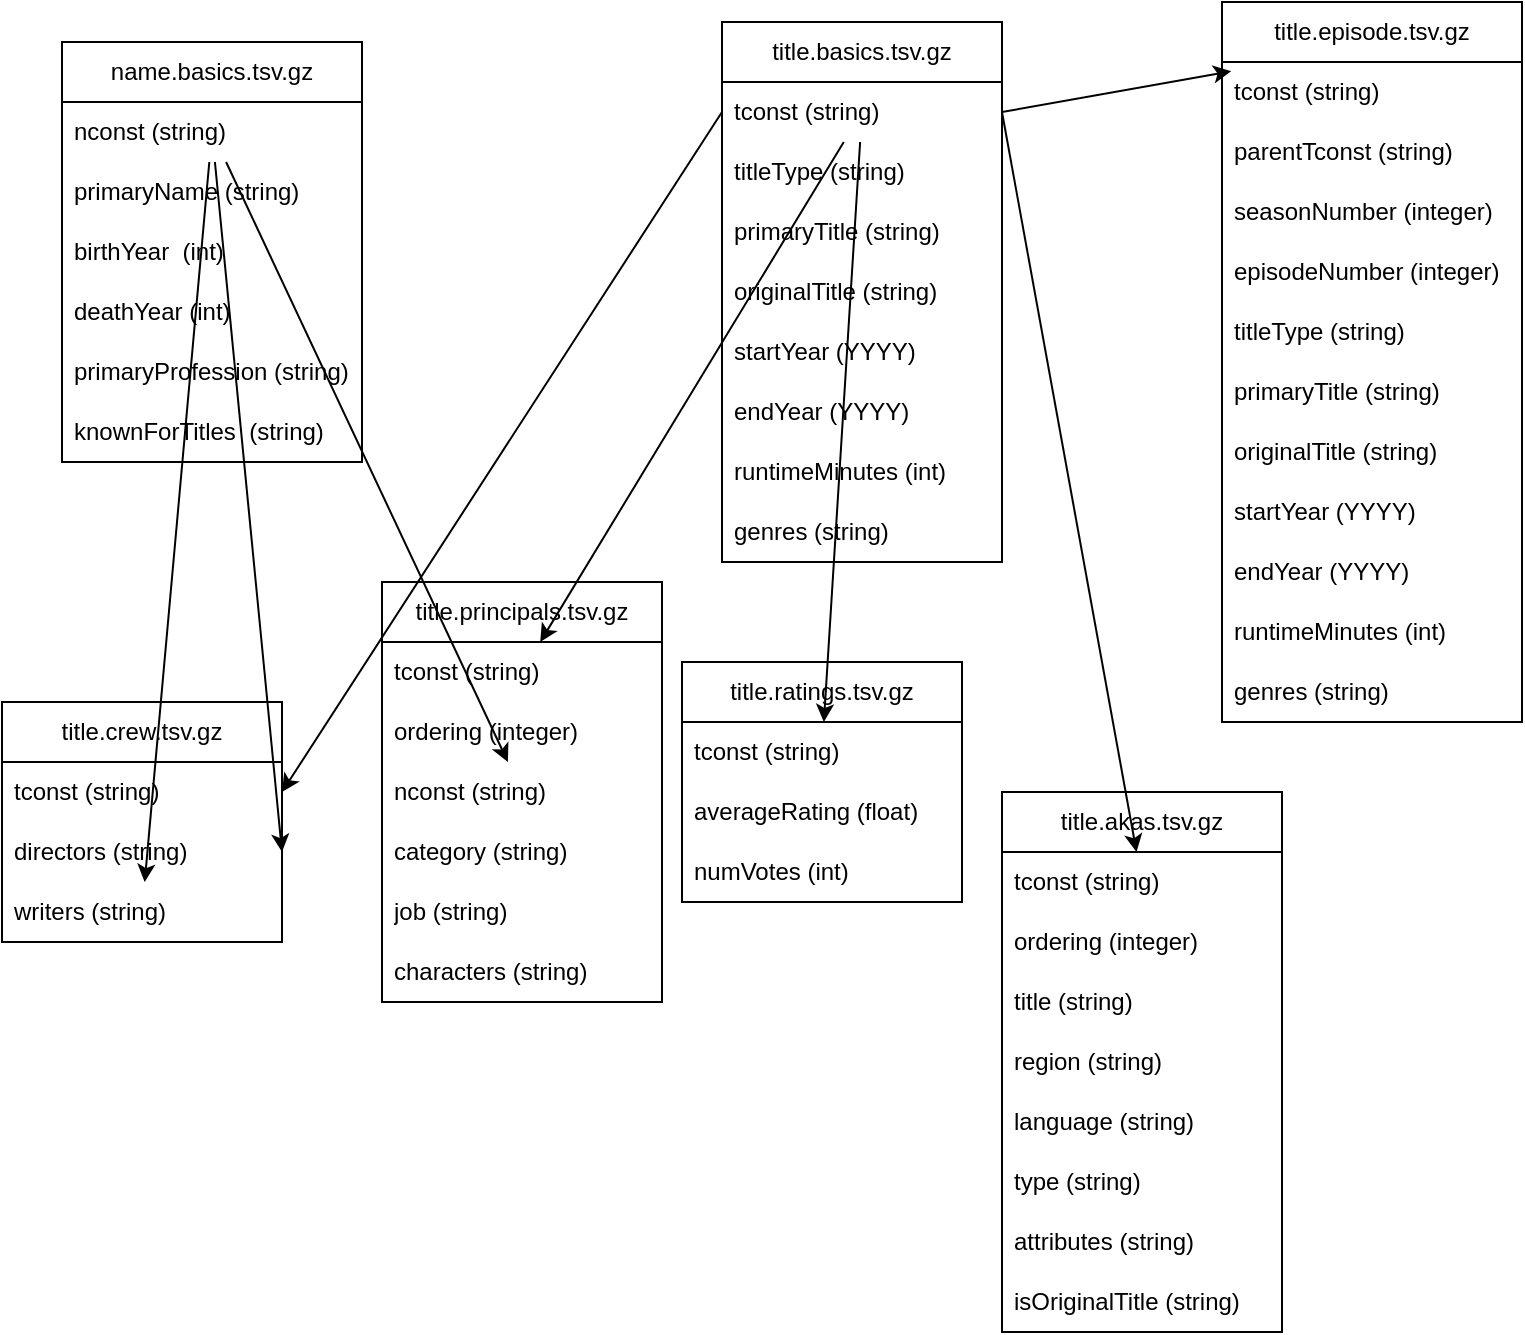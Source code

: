 <mxfile version="28.0.7">
  <diagram name="Page-1" id="OuYWvpEoUFjSzmhi2JmN">
    <mxGraphModel dx="1300" dy="516" grid="1" gridSize="10" guides="1" tooltips="1" connect="1" arrows="1" fold="1" page="1" pageScale="1" pageWidth="850" pageHeight="1100" math="0" shadow="0">
      <root>
        <mxCell id="0" />
        <mxCell id="1" parent="0" />
        <mxCell id="WOklLO6vOxacu2gsXYm6-46" value="title.akas.tsv.gz" style="swimlane;fontStyle=0;childLayout=stackLayout;horizontal=1;startSize=30;horizontalStack=0;resizeParent=1;resizeParentMax=0;resizeLast=0;collapsible=1;marginBottom=0;whiteSpace=wrap;html=1;" vertex="1" parent="1">
          <mxGeometry x="530" y="415" width="140" height="270" as="geometry" />
        </mxCell>
        <mxCell id="WOklLO6vOxacu2gsXYm6-47" value="tconst (string)" style="text;strokeColor=none;fillColor=none;align=left;verticalAlign=middle;spacingLeft=4;spacingRight=4;overflow=hidden;points=[[0,0.5],[1,0.5]];portConstraint=eastwest;rotatable=0;whiteSpace=wrap;html=1;" vertex="1" parent="WOklLO6vOxacu2gsXYm6-46">
          <mxGeometry y="30" width="140" height="30" as="geometry" />
        </mxCell>
        <mxCell id="WOklLO6vOxacu2gsXYm6-48" value="ordering (integer)&amp;nbsp;" style="text;strokeColor=none;fillColor=none;align=left;verticalAlign=middle;spacingLeft=4;spacingRight=4;overflow=hidden;points=[[0,0.5],[1,0.5]];portConstraint=eastwest;rotatable=0;whiteSpace=wrap;html=1;" vertex="1" parent="WOklLO6vOxacu2gsXYm6-46">
          <mxGeometry y="60" width="140" height="30" as="geometry" />
        </mxCell>
        <mxCell id="WOklLO6vOxacu2gsXYm6-49" value="title (string)" style="text;strokeColor=none;fillColor=none;align=left;verticalAlign=middle;spacingLeft=4;spacingRight=4;overflow=hidden;points=[[0,0.5],[1,0.5]];portConstraint=eastwest;rotatable=0;whiteSpace=wrap;html=1;" vertex="1" parent="WOklLO6vOxacu2gsXYm6-46">
          <mxGeometry y="90" width="140" height="30" as="geometry" />
        </mxCell>
        <mxCell id="WOklLO6vOxacu2gsXYm6-50" value="region (string)" style="text;strokeColor=none;fillColor=none;align=left;verticalAlign=middle;spacingLeft=4;spacingRight=4;overflow=hidden;points=[[0,0.5],[1,0.5]];portConstraint=eastwest;rotatable=0;whiteSpace=wrap;html=1;" vertex="1" parent="WOklLO6vOxacu2gsXYm6-46">
          <mxGeometry y="120" width="140" height="30" as="geometry" />
        </mxCell>
        <mxCell id="WOklLO6vOxacu2gsXYm6-51" value="language (string)" style="text;strokeColor=none;fillColor=none;align=left;verticalAlign=middle;spacingLeft=4;spacingRight=4;overflow=hidden;points=[[0,0.5],[1,0.5]];portConstraint=eastwest;rotatable=0;whiteSpace=wrap;html=1;" vertex="1" parent="WOklLO6vOxacu2gsXYm6-46">
          <mxGeometry y="150" width="140" height="30" as="geometry" />
        </mxCell>
        <mxCell id="WOklLO6vOxacu2gsXYm6-52" value="type (string)" style="text;strokeColor=none;fillColor=none;align=left;verticalAlign=middle;spacingLeft=4;spacingRight=4;overflow=hidden;points=[[0,0.5],[1,0.5]];portConstraint=eastwest;rotatable=0;whiteSpace=wrap;html=1;" vertex="1" parent="WOklLO6vOxacu2gsXYm6-46">
          <mxGeometry y="180" width="140" height="30" as="geometry" />
        </mxCell>
        <mxCell id="WOklLO6vOxacu2gsXYm6-72" value="attributes (string)" style="text;strokeColor=none;fillColor=none;align=left;verticalAlign=middle;spacingLeft=4;spacingRight=4;overflow=hidden;points=[[0,0.5],[1,0.5]];portConstraint=eastwest;rotatable=0;whiteSpace=wrap;html=1;" vertex="1" parent="WOklLO6vOxacu2gsXYm6-46">
          <mxGeometry y="210" width="140" height="30" as="geometry" />
        </mxCell>
        <mxCell id="WOklLO6vOxacu2gsXYm6-53" value="isOriginalTitle (string)" style="text;strokeColor=none;fillColor=none;align=left;verticalAlign=middle;spacingLeft=4;spacingRight=4;overflow=hidden;points=[[0,0.5],[1,0.5]];portConstraint=eastwest;rotatable=0;whiteSpace=wrap;html=1;" vertex="1" parent="WOklLO6vOxacu2gsXYm6-46">
          <mxGeometry y="240" width="140" height="30" as="geometry" />
        </mxCell>
        <mxCell id="WOklLO6vOxacu2gsXYm6-82" value="title.basics.tsv.gz" style="swimlane;fontStyle=0;childLayout=stackLayout;horizontal=1;startSize=30;horizontalStack=0;resizeParent=1;resizeParentMax=0;resizeLast=0;collapsible=1;marginBottom=0;whiteSpace=wrap;html=1;" vertex="1" parent="1">
          <mxGeometry x="390" y="30" width="140" height="270" as="geometry" />
        </mxCell>
        <mxCell id="WOklLO6vOxacu2gsXYm6-83" value="tconst (string)" style="text;strokeColor=none;fillColor=none;align=left;verticalAlign=middle;spacingLeft=4;spacingRight=4;overflow=hidden;points=[[0,0.5],[1,0.5]];portConstraint=eastwest;rotatable=0;whiteSpace=wrap;html=1;" vertex="1" parent="WOklLO6vOxacu2gsXYm6-82">
          <mxGeometry y="30" width="140" height="30" as="geometry" />
        </mxCell>
        <mxCell id="WOklLO6vOxacu2gsXYm6-84" value="titleType (string)" style="text;strokeColor=none;fillColor=none;align=left;verticalAlign=middle;spacingLeft=4;spacingRight=4;overflow=hidden;points=[[0,0.5],[1,0.5]];portConstraint=eastwest;rotatable=0;whiteSpace=wrap;html=1;" vertex="1" parent="WOklLO6vOxacu2gsXYm6-82">
          <mxGeometry y="60" width="140" height="30" as="geometry" />
        </mxCell>
        <mxCell id="WOklLO6vOxacu2gsXYm6-85" value="primaryTitle (string)" style="text;strokeColor=none;fillColor=none;align=left;verticalAlign=middle;spacingLeft=4;spacingRight=4;overflow=hidden;points=[[0,0.5],[1,0.5]];portConstraint=eastwest;rotatable=0;whiteSpace=wrap;html=1;" vertex="1" parent="WOklLO6vOxacu2gsXYm6-82">
          <mxGeometry y="90" width="140" height="30" as="geometry" />
        </mxCell>
        <mxCell id="WOklLO6vOxacu2gsXYm6-86" value="originalTitle (string)" style="text;strokeColor=none;fillColor=none;align=left;verticalAlign=middle;spacingLeft=4;spacingRight=4;overflow=hidden;points=[[0,0.5],[1,0.5]];portConstraint=eastwest;rotatable=0;whiteSpace=wrap;html=1;" vertex="1" parent="WOklLO6vOxacu2gsXYm6-82">
          <mxGeometry y="120" width="140" height="30" as="geometry" />
        </mxCell>
        <mxCell id="WOklLO6vOxacu2gsXYm6-87" value="startYear (YYYY)" style="text;strokeColor=none;fillColor=none;align=left;verticalAlign=middle;spacingLeft=4;spacingRight=4;overflow=hidden;points=[[0,0.5],[1,0.5]];portConstraint=eastwest;rotatable=0;whiteSpace=wrap;html=1;" vertex="1" parent="WOklLO6vOxacu2gsXYm6-82">
          <mxGeometry y="150" width="140" height="30" as="geometry" />
        </mxCell>
        <mxCell id="WOklLO6vOxacu2gsXYm6-88" value="endYear (YYYY)" style="text;strokeColor=none;fillColor=none;align=left;verticalAlign=middle;spacingLeft=4;spacingRight=4;overflow=hidden;points=[[0,0.5],[1,0.5]];portConstraint=eastwest;rotatable=0;whiteSpace=wrap;html=1;" vertex="1" parent="WOklLO6vOxacu2gsXYm6-82">
          <mxGeometry y="180" width="140" height="30" as="geometry" />
        </mxCell>
        <mxCell id="WOklLO6vOxacu2gsXYm6-89" value="runtimeMinutes (int)" style="text;strokeColor=none;fillColor=none;align=left;verticalAlign=middle;spacingLeft=4;spacingRight=4;overflow=hidden;points=[[0,0.5],[1,0.5]];portConstraint=eastwest;rotatable=0;whiteSpace=wrap;html=1;" vertex="1" parent="WOklLO6vOxacu2gsXYm6-82">
          <mxGeometry y="210" width="140" height="30" as="geometry" />
        </mxCell>
        <mxCell id="WOklLO6vOxacu2gsXYm6-90" value="genres (string)" style="text;strokeColor=none;fillColor=none;align=left;verticalAlign=middle;spacingLeft=4;spacingRight=4;overflow=hidden;points=[[0,0.5],[1,0.5]];portConstraint=eastwest;rotatable=0;whiteSpace=wrap;html=1;" vertex="1" parent="WOklLO6vOxacu2gsXYm6-82">
          <mxGeometry y="240" width="140" height="30" as="geometry" />
        </mxCell>
        <mxCell id="WOklLO6vOxacu2gsXYm6-91" value="title.crew.tsv.gz" style="swimlane;fontStyle=0;childLayout=stackLayout;horizontal=1;startSize=30;horizontalStack=0;resizeParent=1;resizeParentMax=0;resizeLast=0;collapsible=1;marginBottom=0;whiteSpace=wrap;html=1;" vertex="1" parent="1">
          <mxGeometry x="30" y="370" width="140" height="120" as="geometry" />
        </mxCell>
        <mxCell id="WOklLO6vOxacu2gsXYm6-92" value="tconst (string)" style="text;strokeColor=none;fillColor=none;align=left;verticalAlign=middle;spacingLeft=4;spacingRight=4;overflow=hidden;points=[[0,0.5],[1,0.5]];portConstraint=eastwest;rotatable=0;whiteSpace=wrap;html=1;" vertex="1" parent="WOklLO6vOxacu2gsXYm6-91">
          <mxGeometry y="30" width="140" height="30" as="geometry" />
        </mxCell>
        <mxCell id="WOklLO6vOxacu2gsXYm6-93" value="directors (string)" style="text;strokeColor=none;fillColor=none;align=left;verticalAlign=middle;spacingLeft=4;spacingRight=4;overflow=hidden;points=[[0,0.5],[1,0.5]];portConstraint=eastwest;rotatable=0;whiteSpace=wrap;html=1;" vertex="1" parent="WOklLO6vOxacu2gsXYm6-91">
          <mxGeometry y="60" width="140" height="30" as="geometry" />
        </mxCell>
        <mxCell id="WOklLO6vOxacu2gsXYm6-94" value="writers (string)" style="text;strokeColor=none;fillColor=none;align=left;verticalAlign=middle;spacingLeft=4;spacingRight=4;overflow=hidden;points=[[0,0.5],[1,0.5]];portConstraint=eastwest;rotatable=0;whiteSpace=wrap;html=1;" vertex="1" parent="WOklLO6vOxacu2gsXYm6-91">
          <mxGeometry y="90" width="140" height="30" as="geometry" />
        </mxCell>
        <mxCell id="WOklLO6vOxacu2gsXYm6-119" value="title.episode.tsv.gz" style="swimlane;fontStyle=0;childLayout=stackLayout;horizontal=1;startSize=30;horizontalStack=0;resizeParent=1;resizeParentMax=0;resizeLast=0;collapsible=1;marginBottom=0;whiteSpace=wrap;html=1;" vertex="1" parent="1">
          <mxGeometry x="640" y="20" width="150" height="360" as="geometry" />
        </mxCell>
        <mxCell id="WOklLO6vOxacu2gsXYm6-120" value="tconst (string)" style="text;strokeColor=none;fillColor=none;align=left;verticalAlign=middle;spacingLeft=4;spacingRight=4;overflow=hidden;points=[[0,0.5],[1,0.5]];portConstraint=eastwest;rotatable=0;whiteSpace=wrap;html=1;" vertex="1" parent="WOklLO6vOxacu2gsXYm6-119">
          <mxGeometry y="30" width="150" height="30" as="geometry" />
        </mxCell>
        <mxCell id="WOklLO6vOxacu2gsXYm6-101" value="parentTconst (string)" style="text;strokeColor=none;fillColor=none;align=left;verticalAlign=middle;spacingLeft=4;spacingRight=4;overflow=hidden;points=[[0,0.5],[1,0.5]];portConstraint=eastwest;rotatable=0;whiteSpace=wrap;html=1;" vertex="1" parent="WOklLO6vOxacu2gsXYm6-119">
          <mxGeometry y="60" width="150" height="30" as="geometry" />
        </mxCell>
        <mxCell id="WOklLO6vOxacu2gsXYm6-103" value="seasonNumber (integer)&amp;nbsp;" style="text;strokeColor=none;fillColor=none;align=left;verticalAlign=middle;spacingLeft=4;spacingRight=4;overflow=hidden;points=[[0,0.5],[1,0.5]];portConstraint=eastwest;rotatable=0;whiteSpace=wrap;html=1;" vertex="1" parent="WOklLO6vOxacu2gsXYm6-119">
          <mxGeometry y="90" width="150" height="30" as="geometry" />
        </mxCell>
        <mxCell id="WOklLO6vOxacu2gsXYm6-129" value="episodeNumber (integer)&amp;nbsp;" style="text;strokeColor=none;fillColor=none;align=left;verticalAlign=middle;spacingLeft=4;spacingRight=4;overflow=hidden;points=[[0,0.5],[1,0.5]];portConstraint=eastwest;rotatable=0;whiteSpace=wrap;html=1;" vertex="1" parent="WOklLO6vOxacu2gsXYm6-119">
          <mxGeometry y="120" width="150" height="30" as="geometry" />
        </mxCell>
        <mxCell id="WOklLO6vOxacu2gsXYm6-121" value="titleType (string)" style="text;strokeColor=none;fillColor=none;align=left;verticalAlign=middle;spacingLeft=4;spacingRight=4;overflow=hidden;points=[[0,0.5],[1,0.5]];portConstraint=eastwest;rotatable=0;whiteSpace=wrap;html=1;" vertex="1" parent="WOklLO6vOxacu2gsXYm6-119">
          <mxGeometry y="150" width="150" height="30" as="geometry" />
        </mxCell>
        <mxCell id="WOklLO6vOxacu2gsXYm6-122" value="primaryTitle (string)" style="text;strokeColor=none;fillColor=none;align=left;verticalAlign=middle;spacingLeft=4;spacingRight=4;overflow=hidden;points=[[0,0.5],[1,0.5]];portConstraint=eastwest;rotatable=0;whiteSpace=wrap;html=1;" vertex="1" parent="WOklLO6vOxacu2gsXYm6-119">
          <mxGeometry y="180" width="150" height="30" as="geometry" />
        </mxCell>
        <mxCell id="WOklLO6vOxacu2gsXYm6-123" value="originalTitle (string)" style="text;strokeColor=none;fillColor=none;align=left;verticalAlign=middle;spacingLeft=4;spacingRight=4;overflow=hidden;points=[[0,0.5],[1,0.5]];portConstraint=eastwest;rotatable=0;whiteSpace=wrap;html=1;" vertex="1" parent="WOklLO6vOxacu2gsXYm6-119">
          <mxGeometry y="210" width="150" height="30" as="geometry" />
        </mxCell>
        <mxCell id="WOklLO6vOxacu2gsXYm6-124" value="startYear (YYYY)" style="text;strokeColor=none;fillColor=none;align=left;verticalAlign=middle;spacingLeft=4;spacingRight=4;overflow=hidden;points=[[0,0.5],[1,0.5]];portConstraint=eastwest;rotatable=0;whiteSpace=wrap;html=1;" vertex="1" parent="WOklLO6vOxacu2gsXYm6-119">
          <mxGeometry y="240" width="150" height="30" as="geometry" />
        </mxCell>
        <mxCell id="WOklLO6vOxacu2gsXYm6-125" value="endYear (YYYY)" style="text;strokeColor=none;fillColor=none;align=left;verticalAlign=middle;spacingLeft=4;spacingRight=4;overflow=hidden;points=[[0,0.5],[1,0.5]];portConstraint=eastwest;rotatable=0;whiteSpace=wrap;html=1;" vertex="1" parent="WOklLO6vOxacu2gsXYm6-119">
          <mxGeometry y="270" width="150" height="30" as="geometry" />
        </mxCell>
        <mxCell id="WOklLO6vOxacu2gsXYm6-126" value="runtimeMinutes (int)" style="text;strokeColor=none;fillColor=none;align=left;verticalAlign=middle;spacingLeft=4;spacingRight=4;overflow=hidden;points=[[0,0.5],[1,0.5]];portConstraint=eastwest;rotatable=0;whiteSpace=wrap;html=1;" vertex="1" parent="WOklLO6vOxacu2gsXYm6-119">
          <mxGeometry y="300" width="150" height="30" as="geometry" />
        </mxCell>
        <mxCell id="WOklLO6vOxacu2gsXYm6-127" value="genres (string)" style="text;strokeColor=none;fillColor=none;align=left;verticalAlign=middle;spacingLeft=4;spacingRight=4;overflow=hidden;points=[[0,0.5],[1,0.5]];portConstraint=eastwest;rotatable=0;whiteSpace=wrap;html=1;" vertex="1" parent="WOklLO6vOxacu2gsXYm6-119">
          <mxGeometry y="330" width="150" height="30" as="geometry" />
        </mxCell>
        <mxCell id="WOklLO6vOxacu2gsXYm6-131" value="title.principals.tsv.gz" style="swimlane;fontStyle=0;childLayout=stackLayout;horizontal=1;startSize=30;horizontalStack=0;resizeParent=1;resizeParentMax=0;resizeLast=0;collapsible=1;marginBottom=0;whiteSpace=wrap;html=1;" vertex="1" parent="1">
          <mxGeometry x="220" y="310" width="140" height="210" as="geometry" />
        </mxCell>
        <mxCell id="WOklLO6vOxacu2gsXYm6-132" value="tconst (string)" style="text;strokeColor=none;fillColor=none;align=left;verticalAlign=middle;spacingLeft=4;spacingRight=4;overflow=hidden;points=[[0,0.5],[1,0.5]];portConstraint=eastwest;rotatable=0;whiteSpace=wrap;html=1;" vertex="1" parent="WOklLO6vOxacu2gsXYm6-131">
          <mxGeometry y="30" width="140" height="30" as="geometry" />
        </mxCell>
        <mxCell id="WOklLO6vOxacu2gsXYm6-133" value="ordering (integer)" style="text;strokeColor=none;fillColor=none;align=left;verticalAlign=middle;spacingLeft=4;spacingRight=4;overflow=hidden;points=[[0,0.5],[1,0.5]];portConstraint=eastwest;rotatable=0;whiteSpace=wrap;html=1;" vertex="1" parent="WOklLO6vOxacu2gsXYm6-131">
          <mxGeometry y="60" width="140" height="30" as="geometry" />
        </mxCell>
        <mxCell id="WOklLO6vOxacu2gsXYm6-134" value="nconst (string)" style="text;strokeColor=none;fillColor=none;align=left;verticalAlign=middle;spacingLeft=4;spacingRight=4;overflow=hidden;points=[[0,0.5],[1,0.5]];portConstraint=eastwest;rotatable=0;whiteSpace=wrap;html=1;" vertex="1" parent="WOklLO6vOxacu2gsXYm6-131">
          <mxGeometry y="90" width="140" height="30" as="geometry" />
        </mxCell>
        <mxCell id="WOklLO6vOxacu2gsXYm6-135" value="category (string)" style="text;strokeColor=none;fillColor=none;align=left;verticalAlign=middle;spacingLeft=4;spacingRight=4;overflow=hidden;points=[[0,0.5],[1,0.5]];portConstraint=eastwest;rotatable=0;whiteSpace=wrap;html=1;" vertex="1" parent="WOklLO6vOxacu2gsXYm6-131">
          <mxGeometry y="120" width="140" height="30" as="geometry" />
        </mxCell>
        <mxCell id="WOklLO6vOxacu2gsXYm6-136" value="job (string)" style="text;strokeColor=none;fillColor=none;align=left;verticalAlign=middle;spacingLeft=4;spacingRight=4;overflow=hidden;points=[[0,0.5],[1,0.5]];portConstraint=eastwest;rotatable=0;whiteSpace=wrap;html=1;" vertex="1" parent="WOklLO6vOxacu2gsXYm6-131">
          <mxGeometry y="150" width="140" height="30" as="geometry" />
        </mxCell>
        <mxCell id="WOklLO6vOxacu2gsXYm6-137" value="characters (string)" style="text;strokeColor=none;fillColor=none;align=left;verticalAlign=middle;spacingLeft=4;spacingRight=4;overflow=hidden;points=[[0,0.5],[1,0.5]];portConstraint=eastwest;rotatable=0;whiteSpace=wrap;html=1;" vertex="1" parent="WOklLO6vOxacu2gsXYm6-131">
          <mxGeometry y="180" width="140" height="30" as="geometry" />
        </mxCell>
        <mxCell id="WOklLO6vOxacu2gsXYm6-140" value="title.ratings.tsv.gz" style="swimlane;fontStyle=0;childLayout=stackLayout;horizontal=1;startSize=30;horizontalStack=0;resizeParent=1;resizeParentMax=0;resizeLast=0;collapsible=1;marginBottom=0;whiteSpace=wrap;html=1;" vertex="1" parent="1">
          <mxGeometry x="370" y="350" width="140" height="120" as="geometry" />
        </mxCell>
        <mxCell id="WOklLO6vOxacu2gsXYm6-141" value="tconst (string)" style="text;strokeColor=none;fillColor=none;align=left;verticalAlign=middle;spacingLeft=4;spacingRight=4;overflow=hidden;points=[[0,0.5],[1,0.5]];portConstraint=eastwest;rotatable=0;whiteSpace=wrap;html=1;" vertex="1" parent="WOklLO6vOxacu2gsXYm6-140">
          <mxGeometry y="30" width="140" height="30" as="geometry" />
        </mxCell>
        <mxCell id="WOklLO6vOxacu2gsXYm6-142" value="averageRating (float)" style="text;strokeColor=none;fillColor=none;align=left;verticalAlign=middle;spacingLeft=4;spacingRight=4;overflow=hidden;points=[[0,0.5],[1,0.5]];portConstraint=eastwest;rotatable=0;whiteSpace=wrap;html=1;" vertex="1" parent="WOklLO6vOxacu2gsXYm6-140">
          <mxGeometry y="60" width="140" height="30" as="geometry" />
        </mxCell>
        <mxCell id="WOklLO6vOxacu2gsXYm6-143" value="numVotes (int)" style="text;strokeColor=none;fillColor=none;align=left;verticalAlign=middle;spacingLeft=4;spacingRight=4;overflow=hidden;points=[[0,0.5],[1,0.5]];portConstraint=eastwest;rotatable=0;whiteSpace=wrap;html=1;" vertex="1" parent="WOklLO6vOxacu2gsXYm6-140">
          <mxGeometry y="90" width="140" height="30" as="geometry" />
        </mxCell>
        <mxCell id="WOklLO6vOxacu2gsXYm6-147" value="name.basics.tsv.gz" style="swimlane;fontStyle=0;childLayout=stackLayout;horizontal=1;startSize=30;horizontalStack=0;resizeParent=1;resizeParentMax=0;resizeLast=0;collapsible=1;marginBottom=0;whiteSpace=wrap;html=1;" vertex="1" parent="1">
          <mxGeometry x="60" y="40" width="150" height="210" as="geometry" />
        </mxCell>
        <mxCell id="WOklLO6vOxacu2gsXYm6-148" value="nconst (string)" style="text;strokeColor=none;fillColor=none;align=left;verticalAlign=middle;spacingLeft=4;spacingRight=4;overflow=hidden;points=[[0,0.5],[1,0.5]];portConstraint=eastwest;rotatable=0;whiteSpace=wrap;html=1;" vertex="1" parent="WOklLO6vOxacu2gsXYm6-147">
          <mxGeometry y="30" width="150" height="30" as="geometry" />
        </mxCell>
        <mxCell id="WOklLO6vOxacu2gsXYm6-149" value="primaryName (string)" style="text;strokeColor=none;fillColor=none;align=left;verticalAlign=middle;spacingLeft=4;spacingRight=4;overflow=hidden;points=[[0,0.5],[1,0.5]];portConstraint=eastwest;rotatable=0;whiteSpace=wrap;html=1;" vertex="1" parent="WOklLO6vOxacu2gsXYm6-147">
          <mxGeometry y="60" width="150" height="30" as="geometry" />
        </mxCell>
        <mxCell id="WOklLO6vOxacu2gsXYm6-150" value="birthYear&amp;nbsp; (int)" style="text;strokeColor=none;fillColor=none;align=left;verticalAlign=middle;spacingLeft=4;spacingRight=4;overflow=hidden;points=[[0,0.5],[1,0.5]];portConstraint=eastwest;rotatable=0;whiteSpace=wrap;html=1;" vertex="1" parent="WOklLO6vOxacu2gsXYm6-147">
          <mxGeometry y="90" width="150" height="30" as="geometry" />
        </mxCell>
        <mxCell id="WOklLO6vOxacu2gsXYm6-151" value="deathYear (int)" style="text;strokeColor=none;fillColor=none;align=left;verticalAlign=middle;spacingLeft=4;spacingRight=4;overflow=hidden;points=[[0,0.5],[1,0.5]];portConstraint=eastwest;rotatable=0;whiteSpace=wrap;html=1;" vertex="1" parent="WOklLO6vOxacu2gsXYm6-147">
          <mxGeometry y="120" width="150" height="30" as="geometry" />
        </mxCell>
        <mxCell id="WOklLO6vOxacu2gsXYm6-152" value="primaryProfession (string)" style="text;strokeColor=none;fillColor=none;align=left;verticalAlign=middle;spacingLeft=4;spacingRight=4;overflow=hidden;points=[[0,0.5],[1,0.5]];portConstraint=eastwest;rotatable=0;whiteSpace=wrap;html=1;" vertex="1" parent="WOklLO6vOxacu2gsXYm6-147">
          <mxGeometry y="150" width="150" height="30" as="geometry" />
        </mxCell>
        <mxCell id="WOklLO6vOxacu2gsXYm6-153" value="knownForTitles&amp;nbsp; (string)" style="text;strokeColor=none;fillColor=none;align=left;verticalAlign=middle;spacingLeft=4;spacingRight=4;overflow=hidden;points=[[0,0.5],[1,0.5]];portConstraint=eastwest;rotatable=0;whiteSpace=wrap;html=1;" vertex="1" parent="WOklLO6vOxacu2gsXYm6-147">
          <mxGeometry y="180" width="150" height="30" as="geometry" />
        </mxCell>
        <mxCell id="WOklLO6vOxacu2gsXYm6-161" value="" style="endArrow=classic;html=1;rounded=0;exitX=1;exitY=0.5;exitDx=0;exitDy=0;" edge="1" parent="1" source="WOklLO6vOxacu2gsXYm6-83" target="WOklLO6vOxacu2gsXYm6-47">
          <mxGeometry width="50" height="50" relative="1" as="geometry">
            <mxPoint x="500" y="290" as="sourcePoint" />
            <mxPoint x="550" y="240" as="targetPoint" />
          </mxGeometry>
        </mxCell>
        <mxCell id="WOklLO6vOxacu2gsXYm6-162" value="" style="endArrow=classic;html=1;rounded=0;entryX=0.031;entryY=0.153;entryDx=0;entryDy=0;entryPerimeter=0;exitX=1;exitY=0.5;exitDx=0;exitDy=0;" edge="1" parent="1" source="WOklLO6vOxacu2gsXYm6-83" target="WOklLO6vOxacu2gsXYm6-120">
          <mxGeometry width="50" height="50" relative="1" as="geometry">
            <mxPoint x="500" y="290" as="sourcePoint" />
            <mxPoint x="550" y="240" as="targetPoint" />
          </mxGeometry>
        </mxCell>
        <mxCell id="WOklLO6vOxacu2gsXYm6-164" value="" style="endArrow=classic;html=1;rounded=0;" edge="1" parent="1" source="WOklLO6vOxacu2gsXYm6-83" target="WOklLO6vOxacu2gsXYm6-141">
          <mxGeometry width="50" height="50" relative="1" as="geometry">
            <mxPoint x="500" y="290" as="sourcePoint" />
            <mxPoint x="550" y="240" as="targetPoint" />
          </mxGeometry>
        </mxCell>
        <mxCell id="WOklLO6vOxacu2gsXYm6-165" value="" style="endArrow=classic;html=1;rounded=0;" edge="1" parent="1" source="WOklLO6vOxacu2gsXYm6-148" target="WOklLO6vOxacu2gsXYm6-94">
          <mxGeometry width="50" height="50" relative="1" as="geometry">
            <mxPoint x="500" y="290" as="sourcePoint" />
            <mxPoint x="550" y="240" as="targetPoint" />
          </mxGeometry>
        </mxCell>
        <mxCell id="WOklLO6vOxacu2gsXYm6-166" value="" style="endArrow=classic;html=1;rounded=0;entryX=1;entryY=0.5;entryDx=0;entryDy=0;" edge="1" parent="1" source="WOklLO6vOxacu2gsXYm6-148" target="WOklLO6vOxacu2gsXYm6-93">
          <mxGeometry width="50" height="50" relative="1" as="geometry">
            <mxPoint x="500" y="290" as="sourcePoint" />
            <mxPoint x="550" y="240" as="targetPoint" />
          </mxGeometry>
        </mxCell>
        <mxCell id="WOklLO6vOxacu2gsXYm6-167" value="" style="endArrow=classic;html=1;rounded=0;exitX=0;exitY=0.5;exitDx=0;exitDy=0;entryX=1;entryY=0.5;entryDx=0;entryDy=0;" edge="1" parent="1" source="WOklLO6vOxacu2gsXYm6-83" target="WOklLO6vOxacu2gsXYm6-92">
          <mxGeometry width="50" height="50" relative="1" as="geometry">
            <mxPoint x="500" y="290" as="sourcePoint" />
            <mxPoint x="550" y="240" as="targetPoint" />
          </mxGeometry>
        </mxCell>
        <mxCell id="WOklLO6vOxacu2gsXYm6-168" value="" style="endArrow=classic;html=1;rounded=0;" edge="1" parent="1" source="WOklLO6vOxacu2gsXYm6-83" target="WOklLO6vOxacu2gsXYm6-132">
          <mxGeometry width="50" height="50" relative="1" as="geometry">
            <mxPoint x="500" y="290" as="sourcePoint" />
            <mxPoint x="550" y="240" as="targetPoint" />
          </mxGeometry>
        </mxCell>
        <mxCell id="WOklLO6vOxacu2gsXYm6-169" value="" style="endArrow=classic;html=1;rounded=0;" edge="1" parent="1" source="WOklLO6vOxacu2gsXYm6-148" target="WOklLO6vOxacu2gsXYm6-134">
          <mxGeometry width="50" height="50" relative="1" as="geometry">
            <mxPoint x="500" y="290" as="sourcePoint" />
            <mxPoint x="550" y="240" as="targetPoint" />
          </mxGeometry>
        </mxCell>
      </root>
    </mxGraphModel>
  </diagram>
</mxfile>
